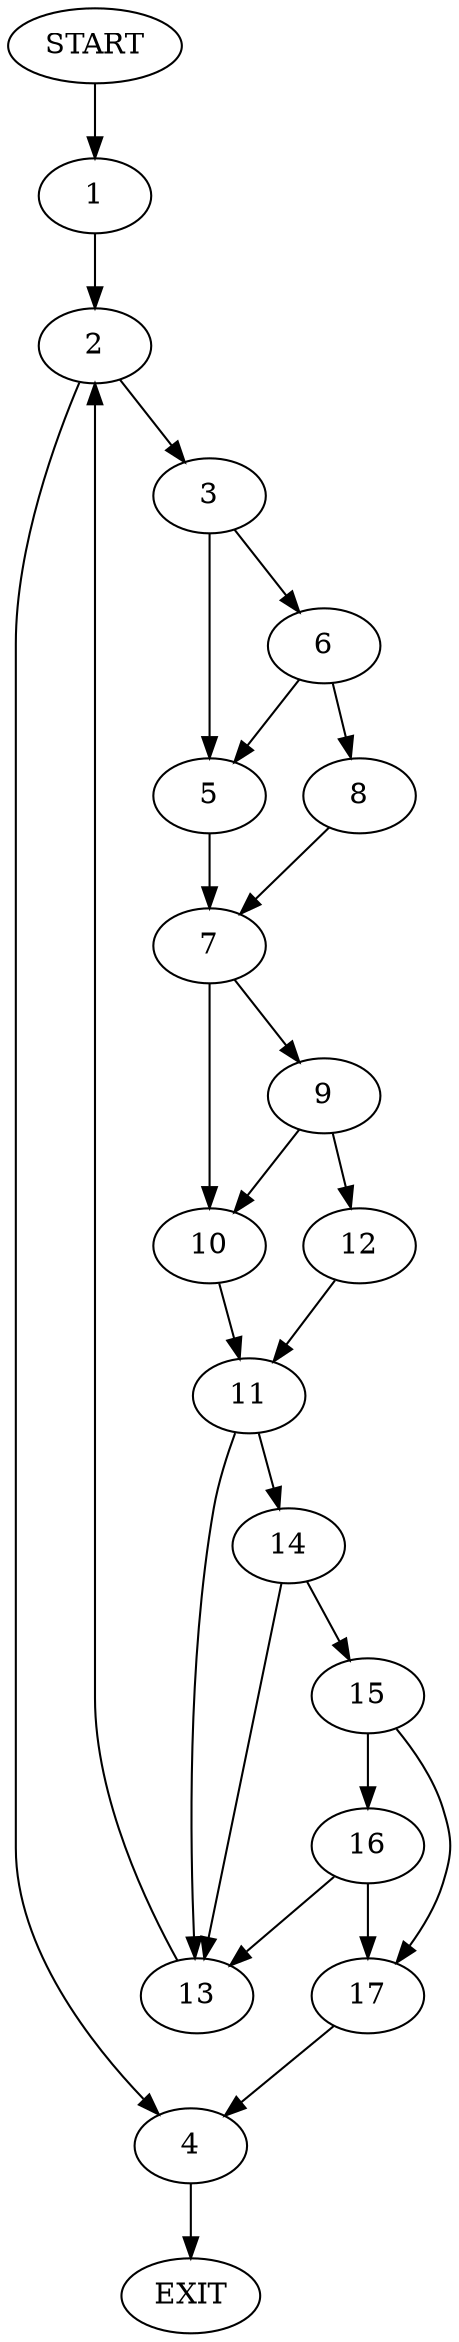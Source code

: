 digraph {
0 [label="START"];
1;
2;
3;
4;
5;
6;
7;
8;
9;
10;
11;
12;
13;
14;
15;
16;
17;
18 [label="EXIT"];
0 -> 1;
1 -> 2;
2 -> 3;
2 -> 4;
3 -> 5;
3 -> 6;
4 -> 18;
5 -> 7;
6 -> 5;
6 -> 8;
8 -> 7;
7 -> 9;
7 -> 10;
10 -> 11;
9 -> 10;
9 -> 12;
12 -> 11;
11 -> 13;
11 -> 14;
13 -> 2;
14 -> 15;
14 -> 13;
15 -> 16;
15 -> 17;
17 -> 4;
16 -> 13;
16 -> 17;
}